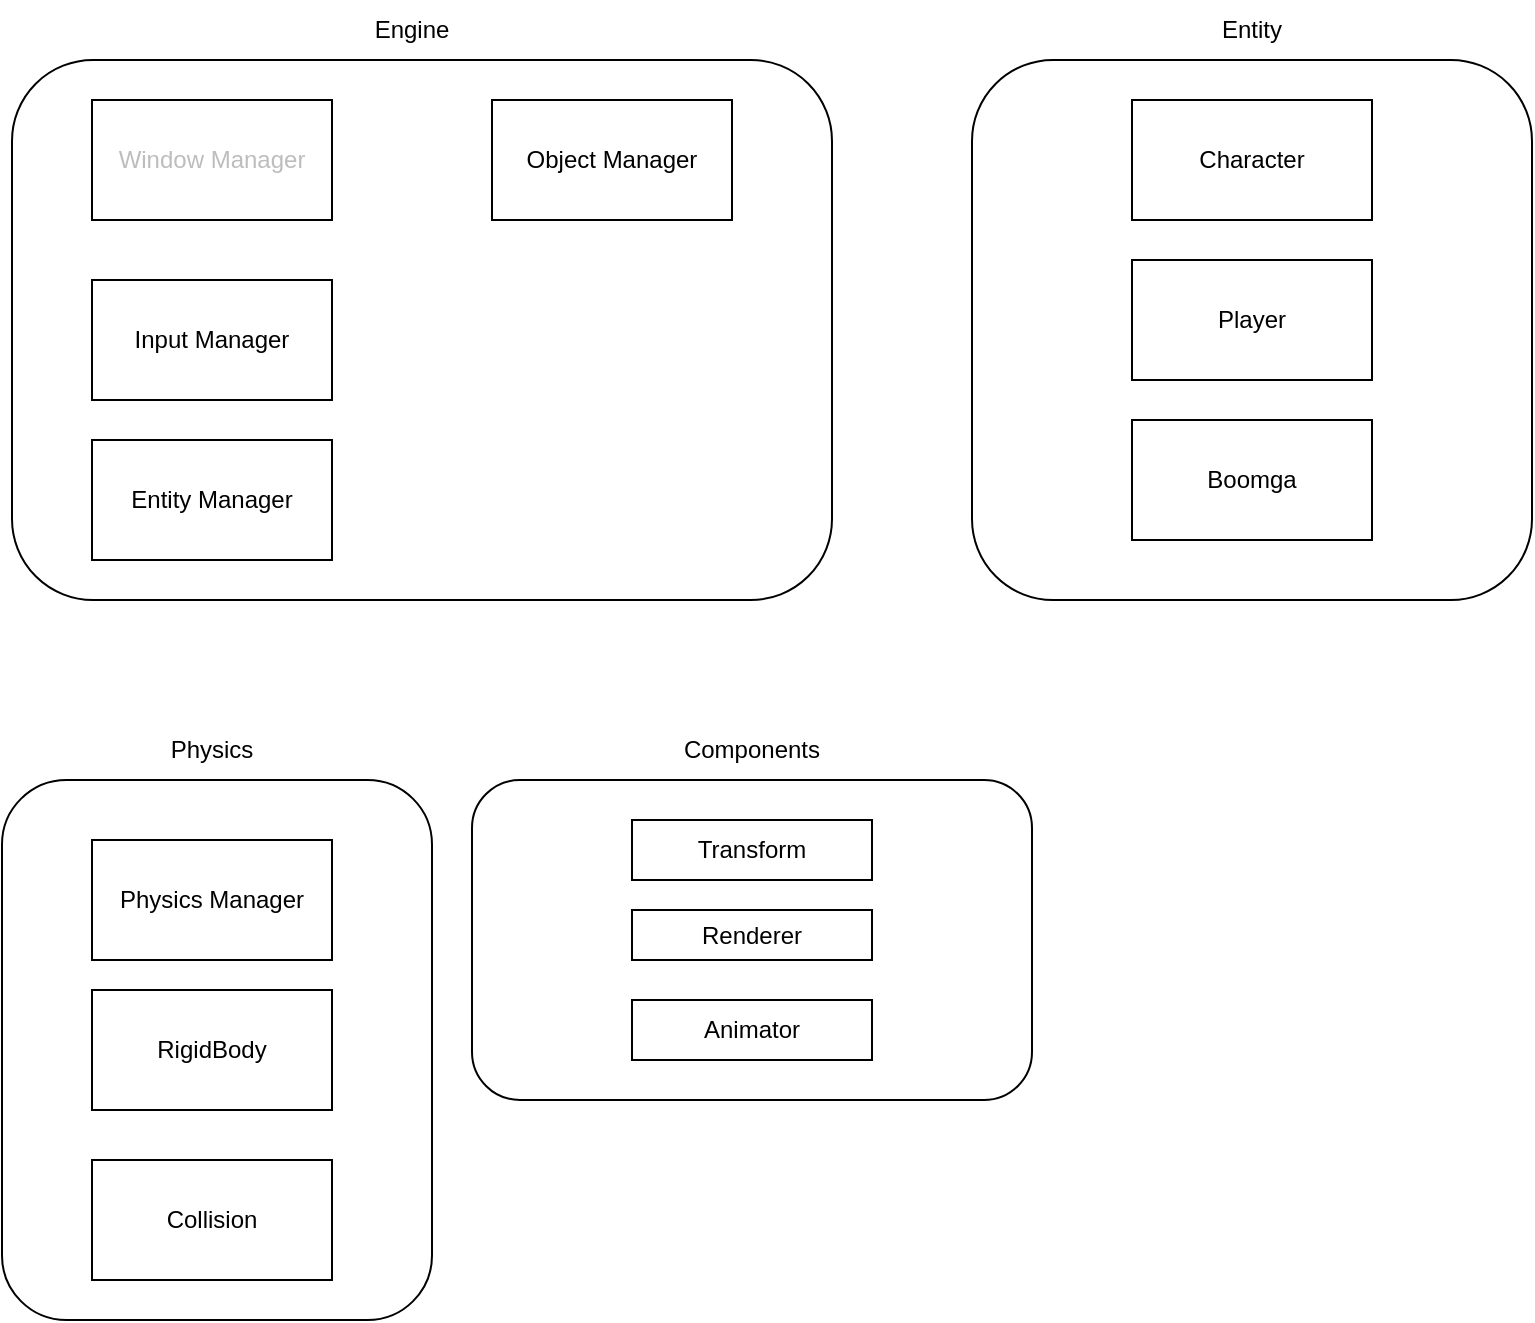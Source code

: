<mxfile>
    <diagram id="YkCeWKTaqqJ7a2QIT467" name="Page-1">
        <mxGraphModel dx="1117" dy="787" grid="1" gridSize="10" guides="1" tooltips="1" connect="1" arrows="1" fold="1" page="1" pageScale="1" pageWidth="850" pageHeight="1100" math="0" shadow="0">
            <root>
                <mxCell id="0"/>
                <mxCell id="1" parent="0"/>
                <mxCell id="15" value="" style="rounded=1;whiteSpace=wrap;html=1;" vertex="1" parent="1">
                    <mxGeometry x="40" y="40" width="410" height="270" as="geometry"/>
                </mxCell>
                <mxCell id="16" value="Engine" style="text;html=1;strokeColor=none;fillColor=none;align=center;verticalAlign=middle;whiteSpace=wrap;rounded=0;" vertex="1" parent="1">
                    <mxGeometry x="80" y="10" width="320" height="30" as="geometry"/>
                </mxCell>
                <mxCell id="17" value="&lt;font color=&quot;#bdbdbd&quot;&gt;Window Manager&lt;/font&gt;" style="rounded=0;whiteSpace=wrap;html=1;" vertex="1" parent="1">
                    <mxGeometry x="80" y="60" width="120" height="60" as="geometry"/>
                </mxCell>
                <mxCell id="18" value="Input Manager" style="rounded=0;whiteSpace=wrap;html=1;" vertex="1" parent="1">
                    <mxGeometry x="80" y="150" width="120" height="60" as="geometry"/>
                </mxCell>
                <mxCell id="19" value="Entity Manager" style="rounded=0;whiteSpace=wrap;html=1;" vertex="1" parent="1">
                    <mxGeometry x="80" y="230" width="120" height="60" as="geometry"/>
                </mxCell>
                <mxCell id="20" value="Object Manager" style="rounded=0;whiteSpace=wrap;html=1;" vertex="1" parent="1">
                    <mxGeometry x="280" y="60" width="120" height="60" as="geometry"/>
                </mxCell>
                <mxCell id="21" value="" style="rounded=1;whiteSpace=wrap;html=1;" vertex="1" parent="1">
                    <mxGeometry x="35" y="400" width="215" height="270" as="geometry"/>
                </mxCell>
                <mxCell id="22" value="Physics" style="text;html=1;strokeColor=none;fillColor=none;align=center;verticalAlign=middle;whiteSpace=wrap;rounded=0;" vertex="1" parent="1">
                    <mxGeometry x="65" y="370" width="150" height="30" as="geometry"/>
                </mxCell>
                <mxCell id="26" value="Physics Manager" style="rounded=0;whiteSpace=wrap;html=1;" vertex="1" parent="1">
                    <mxGeometry x="80" y="430" width="120" height="60" as="geometry"/>
                </mxCell>
                <mxCell id="27" value="RigidBody" style="rounded=0;whiteSpace=wrap;html=1;" vertex="1" parent="1">
                    <mxGeometry x="80" y="505" width="120" height="60" as="geometry"/>
                </mxCell>
                <mxCell id="28" value="Collision" style="rounded=0;whiteSpace=wrap;html=1;" vertex="1" parent="1">
                    <mxGeometry x="80" y="590" width="120" height="60" as="geometry"/>
                </mxCell>
                <mxCell id="32" value="" style="rounded=1;whiteSpace=wrap;html=1;" vertex="1" parent="1">
                    <mxGeometry x="270" y="400" width="280" height="160" as="geometry"/>
                </mxCell>
                <mxCell id="33" value="Components" style="text;html=1;strokeColor=none;fillColor=none;align=center;verticalAlign=middle;whiteSpace=wrap;rounded=0;" vertex="1" parent="1">
                    <mxGeometry x="370" y="370" width="80" height="30" as="geometry"/>
                </mxCell>
                <mxCell id="35" value="Transform" style="rounded=0;whiteSpace=wrap;html=1;" vertex="1" parent="1">
                    <mxGeometry x="350" y="420" width="120" height="30" as="geometry"/>
                </mxCell>
                <mxCell id="36" value="Renderer" style="rounded=0;whiteSpace=wrap;html=1;" vertex="1" parent="1">
                    <mxGeometry x="350" y="465" width="120" height="25" as="geometry"/>
                </mxCell>
                <mxCell id="37" value="Animator" style="rounded=0;whiteSpace=wrap;html=1;" vertex="1" parent="1">
                    <mxGeometry x="350" y="510" width="120" height="30" as="geometry"/>
                </mxCell>
                <mxCell id="38" value="" style="rounded=1;whiteSpace=wrap;html=1;" vertex="1" parent="1">
                    <mxGeometry x="520" y="40" width="280" height="270" as="geometry"/>
                </mxCell>
                <mxCell id="39" value="Entity" style="text;html=1;strokeColor=none;fillColor=none;align=center;verticalAlign=middle;whiteSpace=wrap;rounded=0;" vertex="1" parent="1">
                    <mxGeometry x="630" y="10" width="60" height="30" as="geometry"/>
                </mxCell>
                <mxCell id="40" value="Character" style="rounded=0;whiteSpace=wrap;html=1;" vertex="1" parent="1">
                    <mxGeometry x="600" y="60" width="120" height="60" as="geometry"/>
                </mxCell>
                <mxCell id="41" value="Player" style="rounded=0;whiteSpace=wrap;html=1;" vertex="1" parent="1">
                    <mxGeometry x="600" y="140" width="120" height="60" as="geometry"/>
                </mxCell>
                <mxCell id="42" value="Boomga" style="rounded=0;whiteSpace=wrap;html=1;" vertex="1" parent="1">
                    <mxGeometry x="600" y="220" width="120" height="60" as="geometry"/>
                </mxCell>
            </root>
        </mxGraphModel>
    </diagram>
</mxfile>